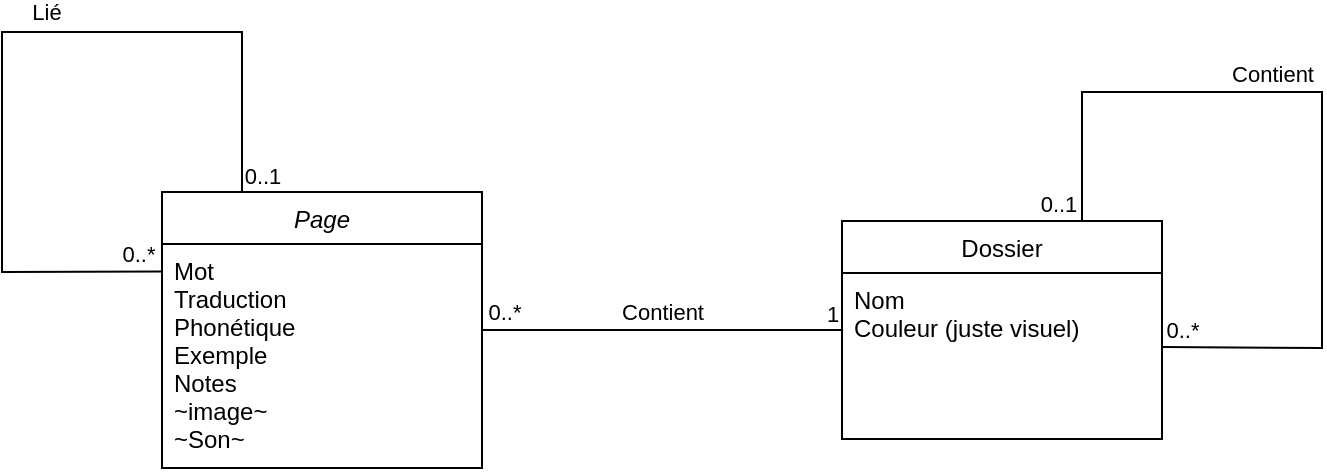 <mxfile version="20.3.0" type="github">
  <diagram id="C5RBs43oDa-KdzZeNtuy" name="Page-1">
    <mxGraphModel dx="989" dy="1757" grid="1" gridSize="10" guides="1" tooltips="1" connect="1" arrows="1" fold="1" page="1" pageScale="1" pageWidth="827" pageHeight="1169" math="0" shadow="0">
      <root>
        <mxCell id="WIyWlLk6GJQsqaUBKTNV-0" />
        <mxCell id="WIyWlLk6GJQsqaUBKTNV-1" parent="WIyWlLk6GJQsqaUBKTNV-0" />
        <mxCell id="zkfFHV4jXpPFQw0GAbJ--0" value="Page" style="swimlane;fontStyle=2;align=center;verticalAlign=top;childLayout=stackLayout;horizontal=1;startSize=26;horizontalStack=0;resizeParent=1;resizeLast=0;collapsible=1;marginBottom=0;rounded=0;shadow=0;strokeWidth=1;" parent="WIyWlLk6GJQsqaUBKTNV-1" vertex="1">
          <mxGeometry x="510" y="-50" width="160" height="138" as="geometry">
            <mxRectangle x="230" y="140" width="160" height="26" as="alternateBounds" />
          </mxGeometry>
        </mxCell>
        <mxCell id="zkfFHV4jXpPFQw0GAbJ--1" value="Mot&#xa;Traduction&#xa;Phonétique&#xa;Exemple&#xa;Notes&#xa;~image~&#xa;~Son~" style="text;align=left;verticalAlign=top;spacingLeft=4;spacingRight=4;overflow=hidden;rotatable=0;points=[[0,0.5],[1,0.5]];portConstraint=eastwest;" parent="zkfFHV4jXpPFQw0GAbJ--0" vertex="1">
          <mxGeometry y="26" width="160" height="104" as="geometry" />
        </mxCell>
        <mxCell id="fi951_Vh8_Dd6XHMTUp5-8" value="" style="endArrow=none;html=1;rounded=0;entryX=0.25;entryY=0;entryDx=0;entryDy=0;exitX=0;exitY=0.132;exitDx=0;exitDy=0;exitPerimeter=0;" edge="1" parent="zkfFHV4jXpPFQw0GAbJ--0" source="zkfFHV4jXpPFQw0GAbJ--1" target="zkfFHV4jXpPFQw0GAbJ--0">
          <mxGeometry width="50" height="50" relative="1" as="geometry">
            <mxPoint x="-30" y="50" as="sourcePoint" />
            <mxPoint x="40" y="-90" as="targetPoint" />
            <Array as="points">
              <mxPoint x="-80" y="40" />
              <mxPoint x="-80" y="-80" />
              <mxPoint x="40" y="-80" />
            </Array>
          </mxGeometry>
        </mxCell>
        <mxCell id="fi951_Vh8_Dd6XHMTUp5-9" value="Lié" style="edgeLabel;html=1;align=center;verticalAlign=middle;resizable=0;points=[];" vertex="1" connectable="0" parent="fi951_Vh8_Dd6XHMTUp5-8">
          <mxGeometry x="0.164" y="1" relative="1" as="geometry">
            <mxPoint x="-11" y="-9" as="offset" />
          </mxGeometry>
        </mxCell>
        <mxCell id="fi951_Vh8_Dd6XHMTUp5-10" value="0..1" style="edgeLabel;html=1;align=center;verticalAlign=middle;resizable=0;points=[];" vertex="1" connectable="0" parent="fi951_Vh8_Dd6XHMTUp5-8">
          <mxGeometry x="0.938" y="-2" relative="1" as="geometry">
            <mxPoint x="12" y="4" as="offset" />
          </mxGeometry>
        </mxCell>
        <mxCell id="fi951_Vh8_Dd6XHMTUp5-11" value="0..*" style="edgeLabel;html=1;align=center;verticalAlign=middle;resizable=0;points=[];" vertex="1" connectable="0" parent="fi951_Vh8_Dd6XHMTUp5-8">
          <mxGeometry x="-0.965" relative="1" as="geometry">
            <mxPoint x="-5" y="-9" as="offset" />
          </mxGeometry>
        </mxCell>
        <mxCell id="zkfFHV4jXpPFQw0GAbJ--17" value="Dossier" style="swimlane;fontStyle=0;align=center;verticalAlign=top;childLayout=stackLayout;horizontal=1;startSize=26;horizontalStack=0;resizeParent=1;resizeLast=0;collapsible=1;marginBottom=0;rounded=0;shadow=0;strokeWidth=1;" parent="WIyWlLk6GJQsqaUBKTNV-1" vertex="1">
          <mxGeometry x="850" y="-35.5" width="160" height="109" as="geometry">
            <mxRectangle x="550" y="140" width="160" height="26" as="alternateBounds" />
          </mxGeometry>
        </mxCell>
        <mxCell id="zkfFHV4jXpPFQw0GAbJ--18" value="Nom&#xa;Couleur (juste visuel)" style="text;align=left;verticalAlign=top;spacingLeft=4;spacingRight=4;overflow=hidden;rotatable=0;points=[[0,0.5],[1,0.5]];portConstraint=eastwest;" parent="zkfFHV4jXpPFQw0GAbJ--17" vertex="1">
          <mxGeometry y="26" width="160" height="74" as="geometry" />
        </mxCell>
        <mxCell id="fi951_Vh8_Dd6XHMTUp5-4" value="" style="endArrow=none;html=1;rounded=0;exitX=0.75;exitY=0;exitDx=0;exitDy=0;entryX=1;entryY=0.5;entryDx=0;entryDy=0;" edge="1" parent="zkfFHV4jXpPFQw0GAbJ--17" source="zkfFHV4jXpPFQw0GAbJ--17" target="zkfFHV4jXpPFQw0GAbJ--18">
          <mxGeometry width="50" height="50" relative="1" as="geometry">
            <mxPoint x="190" y="65.5" as="sourcePoint" />
            <mxPoint x="240" y="65.5" as="targetPoint" />
            <Array as="points">
              <mxPoint x="120" y="-64.5" />
              <mxPoint x="240" y="-64.5" />
              <mxPoint x="240" y="63.5" />
            </Array>
          </mxGeometry>
        </mxCell>
        <mxCell id="fi951_Vh8_Dd6XHMTUp5-5" value="Contient" style="edgeLabel;html=1;align=center;verticalAlign=middle;resizable=0;points=[];" vertex="1" connectable="0" parent="fi951_Vh8_Dd6XHMTUp5-4">
          <mxGeometry x="-0.289" relative="1" as="geometry">
            <mxPoint x="20" y="-9" as="offset" />
          </mxGeometry>
        </mxCell>
        <mxCell id="fi951_Vh8_Dd6XHMTUp5-6" value="0..1" style="edgeLabel;html=1;align=center;verticalAlign=middle;resizable=0;points=[];" vertex="1" connectable="0" parent="fi951_Vh8_Dd6XHMTUp5-4">
          <mxGeometry x="-0.482" y="2" relative="1" as="geometry">
            <mxPoint x="-49" y="58" as="offset" />
          </mxGeometry>
        </mxCell>
        <mxCell id="fi951_Vh8_Dd6XHMTUp5-7" value="0..*" style="edgeLabel;html=1;align=center;verticalAlign=middle;resizable=0;points=[];" vertex="1" connectable="0" parent="fi951_Vh8_Dd6XHMTUp5-4">
          <mxGeometry x="0.758" relative="1" as="geometry">
            <mxPoint x="-38" y="-9" as="offset" />
          </mxGeometry>
        </mxCell>
        <mxCell id="fi951_Vh8_Dd6XHMTUp5-0" value="" style="endArrow=none;html=1;rounded=0;entryX=0;entryY=0.5;entryDx=0;entryDy=0;" edge="1" parent="WIyWlLk6GJQsqaUBKTNV-1" source="zkfFHV4jXpPFQw0GAbJ--0" target="zkfFHV4jXpPFQw0GAbJ--17">
          <mxGeometry width="50" height="50" relative="1" as="geometry">
            <mxPoint x="680" y="170" as="sourcePoint" />
            <mxPoint x="730" y="120" as="targetPoint" />
          </mxGeometry>
        </mxCell>
        <mxCell id="fi951_Vh8_Dd6XHMTUp5-1" value="Contient" style="edgeLabel;html=1;align=center;verticalAlign=middle;resizable=0;points=[];" vertex="1" connectable="0" parent="fi951_Vh8_Dd6XHMTUp5-0">
          <mxGeometry x="-0.15" y="-1" relative="1" as="geometry">
            <mxPoint x="13" y="-10" as="offset" />
          </mxGeometry>
        </mxCell>
        <mxCell id="fi951_Vh8_Dd6XHMTUp5-2" value="1" style="edgeLabel;html=1;align=center;verticalAlign=middle;resizable=0;points=[];" vertex="1" connectable="0" parent="fi951_Vh8_Dd6XHMTUp5-0">
          <mxGeometry x="0.781" relative="1" as="geometry">
            <mxPoint x="14" y="-8" as="offset" />
          </mxGeometry>
        </mxCell>
        <mxCell id="fi951_Vh8_Dd6XHMTUp5-3" value="0..*" style="edgeLabel;html=1;align=center;verticalAlign=middle;resizable=0;points=[];" vertex="1" connectable="0" parent="fi951_Vh8_Dd6XHMTUp5-0">
          <mxGeometry x="-0.912" y="-1" relative="1" as="geometry">
            <mxPoint x="3" y="-10" as="offset" />
          </mxGeometry>
        </mxCell>
      </root>
    </mxGraphModel>
  </diagram>
</mxfile>
